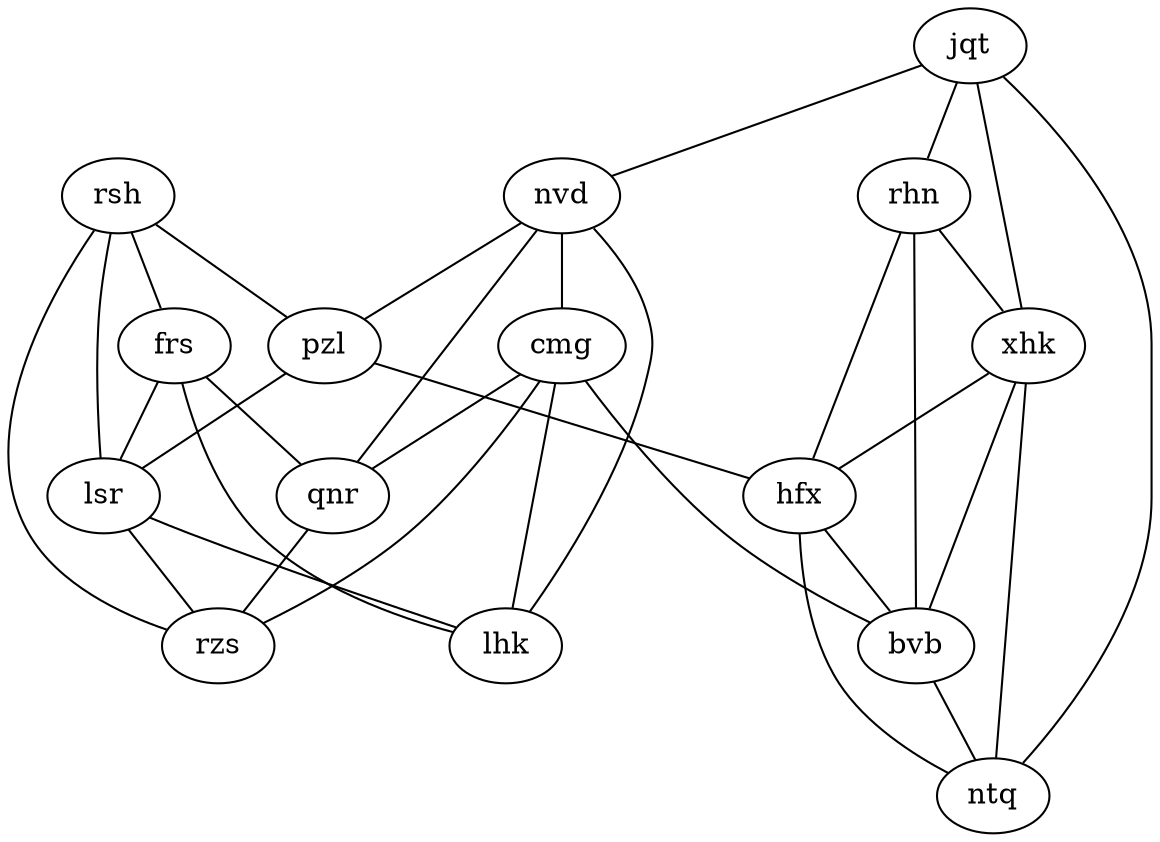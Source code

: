 graph modules {
	jqt -- nvd
	jqt -- xhk
	jqt -- rhn
	jqt -- ntq
	rhn -- hfx
	rhn -- xhk
	rhn -- bvb
	xhk -- bvb
	xhk -- hfx
	xhk -- ntq
	nvd -- lhk
	nvd -- qnr
	nvd -- pzl
	nvd -- cmg
	rsh -- rzs
	rsh -- lsr
	rsh -- frs
	rsh -- pzl
	frs -- lsr
	frs -- lhk
	frs -- qnr
	pzl -- lsr
	pzl -- hfx
	lsr -- lhk
	lsr -- rzs
	hfx -- bvb
	hfx -- ntq
	cmg -- lhk
	cmg -- bvb
	cmg -- qnr
	cmg -- rzs
	qnr -- rzs
	bvb -- ntq
}
